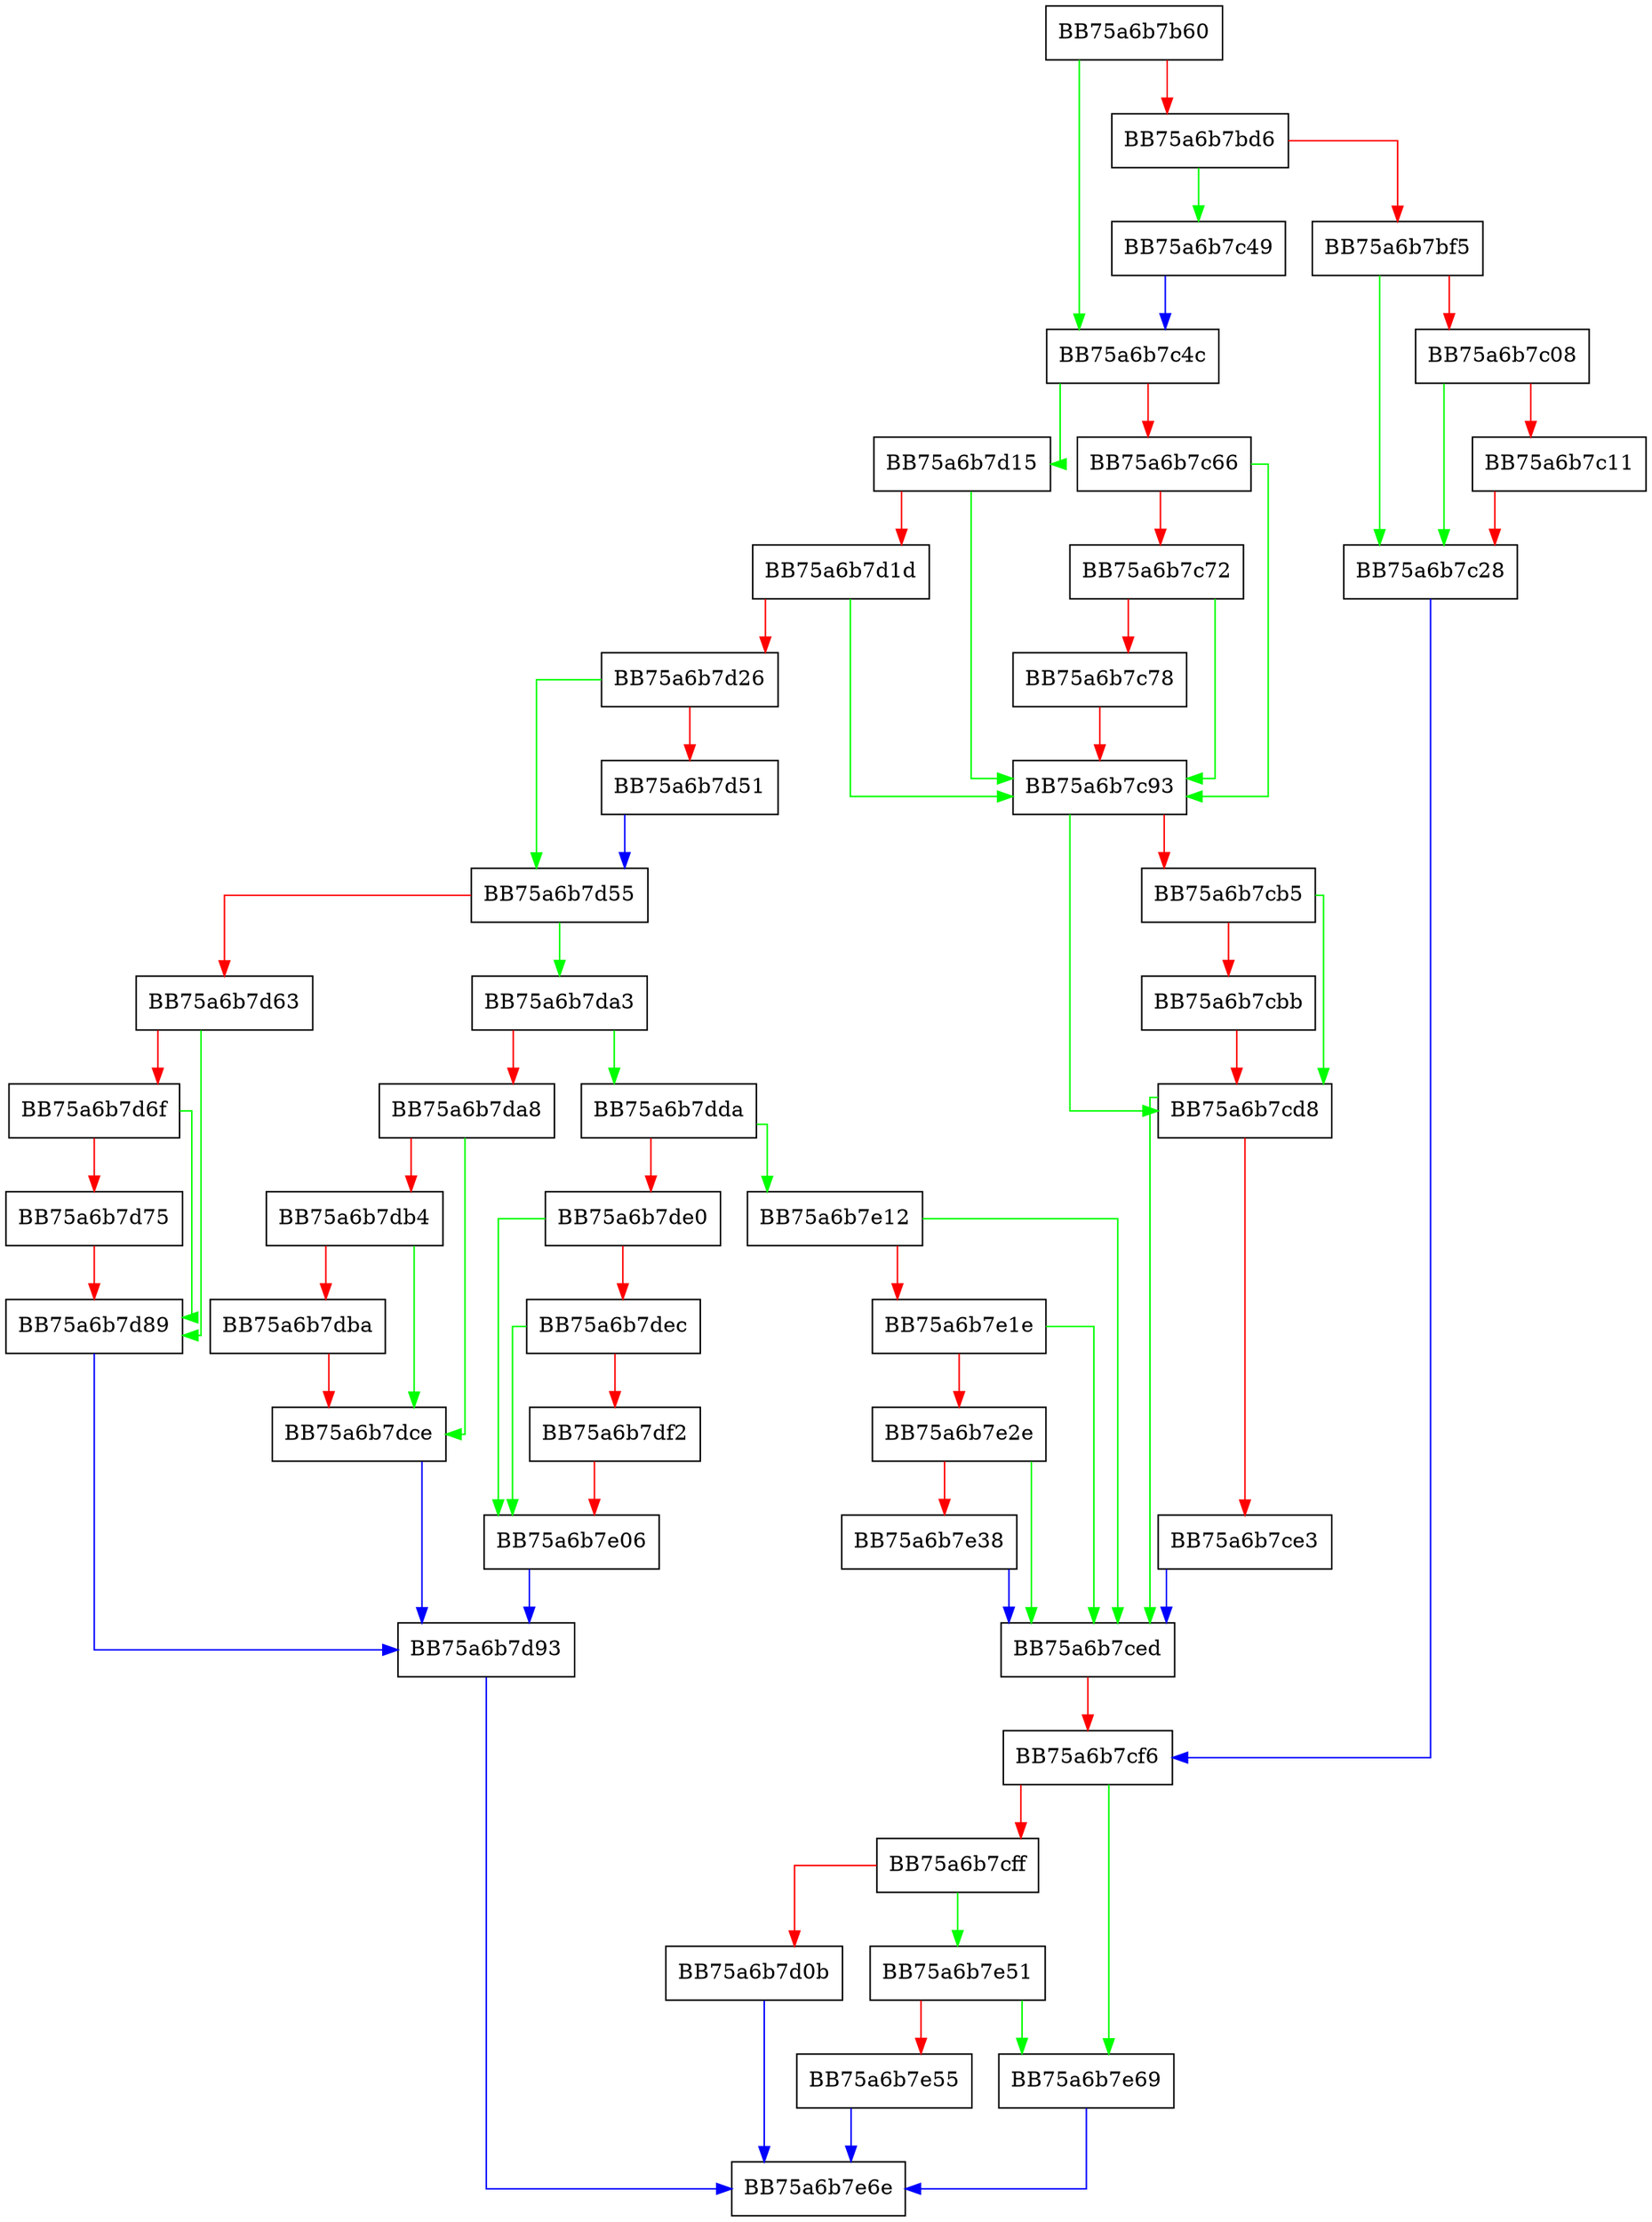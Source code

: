 digraph FindFirst {
  node [shape="box"];
  graph [splines=ortho];
  BB75a6b7b60 -> BB75a6b7c4c [color="green"];
  BB75a6b7b60 -> BB75a6b7bd6 [color="red"];
  BB75a6b7bd6 -> BB75a6b7c49 [color="green"];
  BB75a6b7bd6 -> BB75a6b7bf5 [color="red"];
  BB75a6b7bf5 -> BB75a6b7c28 [color="green"];
  BB75a6b7bf5 -> BB75a6b7c08 [color="red"];
  BB75a6b7c08 -> BB75a6b7c28 [color="green"];
  BB75a6b7c08 -> BB75a6b7c11 [color="red"];
  BB75a6b7c11 -> BB75a6b7c28 [color="red"];
  BB75a6b7c28 -> BB75a6b7cf6 [color="blue"];
  BB75a6b7c49 -> BB75a6b7c4c [color="blue"];
  BB75a6b7c4c -> BB75a6b7d15 [color="green"];
  BB75a6b7c4c -> BB75a6b7c66 [color="red"];
  BB75a6b7c66 -> BB75a6b7c93 [color="green"];
  BB75a6b7c66 -> BB75a6b7c72 [color="red"];
  BB75a6b7c72 -> BB75a6b7c93 [color="green"];
  BB75a6b7c72 -> BB75a6b7c78 [color="red"];
  BB75a6b7c78 -> BB75a6b7c93 [color="red"];
  BB75a6b7c93 -> BB75a6b7cd8 [color="green"];
  BB75a6b7c93 -> BB75a6b7cb5 [color="red"];
  BB75a6b7cb5 -> BB75a6b7cd8 [color="green"];
  BB75a6b7cb5 -> BB75a6b7cbb [color="red"];
  BB75a6b7cbb -> BB75a6b7cd8 [color="red"];
  BB75a6b7cd8 -> BB75a6b7ced [color="green"];
  BB75a6b7cd8 -> BB75a6b7ce3 [color="red"];
  BB75a6b7ce3 -> BB75a6b7ced [color="blue"];
  BB75a6b7ced -> BB75a6b7cf6 [color="red"];
  BB75a6b7cf6 -> BB75a6b7e69 [color="green"];
  BB75a6b7cf6 -> BB75a6b7cff [color="red"];
  BB75a6b7cff -> BB75a6b7e51 [color="green"];
  BB75a6b7cff -> BB75a6b7d0b [color="red"];
  BB75a6b7d0b -> BB75a6b7e6e [color="blue"];
  BB75a6b7d15 -> BB75a6b7c93 [color="green"];
  BB75a6b7d15 -> BB75a6b7d1d [color="red"];
  BB75a6b7d1d -> BB75a6b7c93 [color="green"];
  BB75a6b7d1d -> BB75a6b7d26 [color="red"];
  BB75a6b7d26 -> BB75a6b7d55 [color="green"];
  BB75a6b7d26 -> BB75a6b7d51 [color="red"];
  BB75a6b7d51 -> BB75a6b7d55 [color="blue"];
  BB75a6b7d55 -> BB75a6b7da3 [color="green"];
  BB75a6b7d55 -> BB75a6b7d63 [color="red"];
  BB75a6b7d63 -> BB75a6b7d89 [color="green"];
  BB75a6b7d63 -> BB75a6b7d6f [color="red"];
  BB75a6b7d6f -> BB75a6b7d89 [color="green"];
  BB75a6b7d6f -> BB75a6b7d75 [color="red"];
  BB75a6b7d75 -> BB75a6b7d89 [color="red"];
  BB75a6b7d89 -> BB75a6b7d93 [color="blue"];
  BB75a6b7d93 -> BB75a6b7e6e [color="blue"];
  BB75a6b7da3 -> BB75a6b7dda [color="green"];
  BB75a6b7da3 -> BB75a6b7da8 [color="red"];
  BB75a6b7da8 -> BB75a6b7dce [color="green"];
  BB75a6b7da8 -> BB75a6b7db4 [color="red"];
  BB75a6b7db4 -> BB75a6b7dce [color="green"];
  BB75a6b7db4 -> BB75a6b7dba [color="red"];
  BB75a6b7dba -> BB75a6b7dce [color="red"];
  BB75a6b7dce -> BB75a6b7d93 [color="blue"];
  BB75a6b7dda -> BB75a6b7e12 [color="green"];
  BB75a6b7dda -> BB75a6b7de0 [color="red"];
  BB75a6b7de0 -> BB75a6b7e06 [color="green"];
  BB75a6b7de0 -> BB75a6b7dec [color="red"];
  BB75a6b7dec -> BB75a6b7e06 [color="green"];
  BB75a6b7dec -> BB75a6b7df2 [color="red"];
  BB75a6b7df2 -> BB75a6b7e06 [color="red"];
  BB75a6b7e06 -> BB75a6b7d93 [color="blue"];
  BB75a6b7e12 -> BB75a6b7ced [color="green"];
  BB75a6b7e12 -> BB75a6b7e1e [color="red"];
  BB75a6b7e1e -> BB75a6b7ced [color="green"];
  BB75a6b7e1e -> BB75a6b7e2e [color="red"];
  BB75a6b7e2e -> BB75a6b7ced [color="green"];
  BB75a6b7e2e -> BB75a6b7e38 [color="red"];
  BB75a6b7e38 -> BB75a6b7ced [color="blue"];
  BB75a6b7e51 -> BB75a6b7e69 [color="green"];
  BB75a6b7e51 -> BB75a6b7e55 [color="red"];
  BB75a6b7e55 -> BB75a6b7e6e [color="blue"];
  BB75a6b7e69 -> BB75a6b7e6e [color="blue"];
}